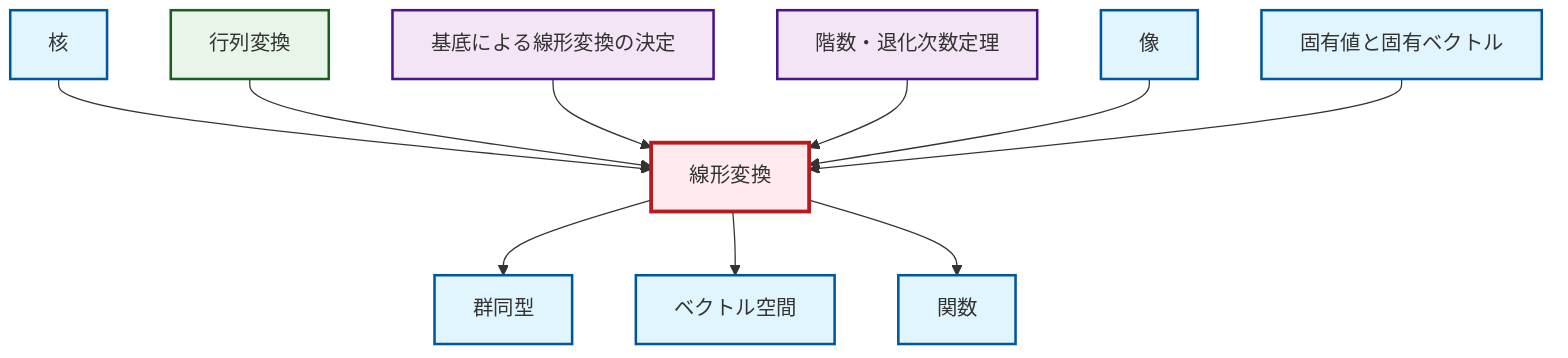 graph TD
    classDef definition fill:#e1f5fe,stroke:#01579b,stroke-width:2px
    classDef theorem fill:#f3e5f5,stroke:#4a148c,stroke-width:2px
    classDef axiom fill:#fff3e0,stroke:#e65100,stroke-width:2px
    classDef example fill:#e8f5e9,stroke:#1b5e20,stroke-width:2px
    classDef current fill:#ffebee,stroke:#b71c1c,stroke-width:3px
    thm-linear-transformation-basis["基底による線形変換の決定"]:::theorem
    def-function["関数"]:::definition
    def-kernel["核"]:::definition
    def-isomorphism["群同型"]:::definition
    def-eigenvalue-eigenvector["固有値と固有ベクトル"]:::definition
    ex-matrix-transformation["行列変換"]:::example
    def-linear-transformation["線形変換"]:::definition
    thm-rank-nullity["階数・退化次数定理"]:::theorem
    def-image["像"]:::definition
    def-vector-space["ベクトル空間"]:::definition
    def-kernel --> def-linear-transformation
    ex-matrix-transformation --> def-linear-transformation
    thm-linear-transformation-basis --> def-linear-transformation
    def-linear-transformation --> def-isomorphism
    thm-rank-nullity --> def-linear-transformation
    def-image --> def-linear-transformation
    def-eigenvalue-eigenvector --> def-linear-transformation
    def-linear-transformation --> def-vector-space
    def-linear-transformation --> def-function
    class def-linear-transformation current